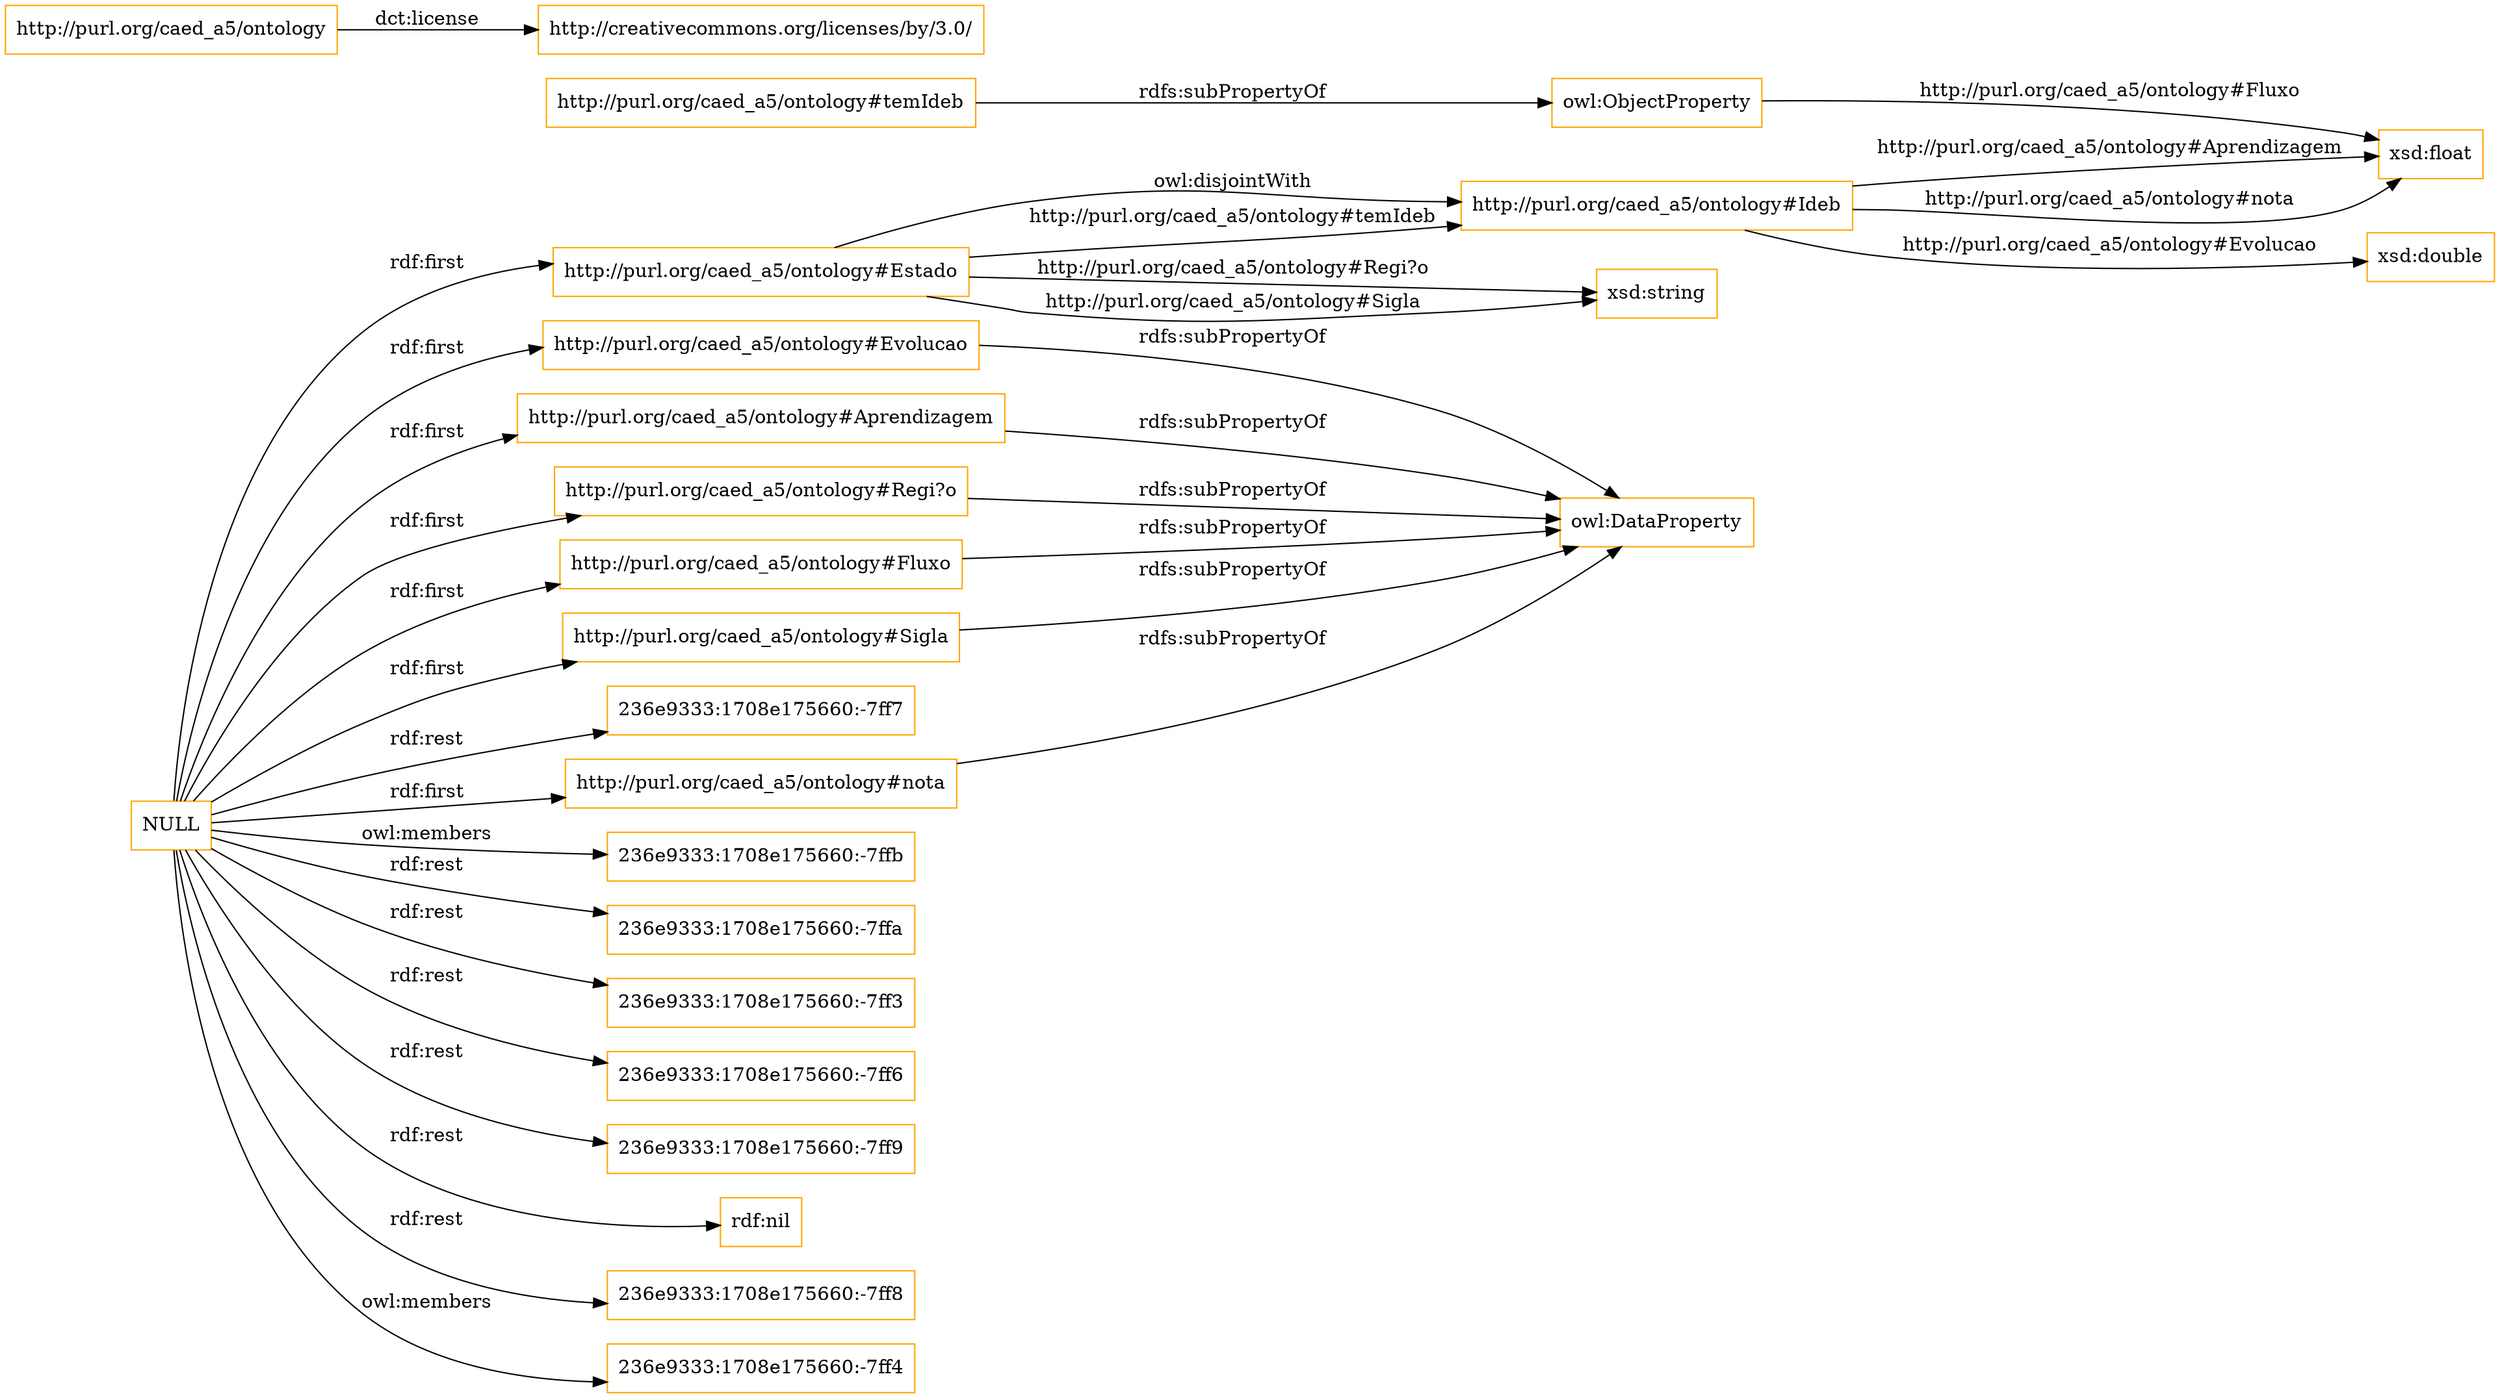 digraph ar2dtool_diagram { 
rankdir=LR;
size="1501"
node [shape = rectangle, color="orange"]; "http://purl.org/caed_a5/ontology#Ideb" "http://purl.org/caed_a5/ontology#Estado" ; /*classes style*/
	"http://purl.org/caed_a5/ontology#Evolucao" -> "owl:DataProperty" [ label = "rdfs:subPropertyOf" ];
	"http://purl.org/caed_a5/ontology#Aprendizagem" -> "owl:DataProperty" [ label = "rdfs:subPropertyOf" ];
	"http://purl.org/caed_a5/ontology#Regi?o" -> "owl:DataProperty" [ label = "rdfs:subPropertyOf" ];
	"http://purl.org/caed_a5/ontology#temIdeb" -> "owl:ObjectProperty" [ label = "rdfs:subPropertyOf" ];
	"http://purl.org/caed_a5/ontology#Fluxo" -> "owl:DataProperty" [ label = "rdfs:subPropertyOf" ];
	"http://purl.org/caed_a5/ontology#Sigla" -> "owl:DataProperty" [ label = "rdfs:subPropertyOf" ];
	"NULL" -> "http://purl.org/caed_a5/ontology#Evolucao" [ label = "rdf:first" ];
	"NULL" -> "236e9333:1708e175660:-7ff7" [ label = "rdf:rest" ];
	"NULL" -> "http://purl.org/caed_a5/ontology#nota" [ label = "rdf:first" ];
	"NULL" -> "236e9333:1708e175660:-7ffb" [ label = "owl:members" ];
	"NULL" -> "236e9333:1708e175660:-7ffa" [ label = "rdf:rest" ];
	"NULL" -> "http://purl.org/caed_a5/ontology#Fluxo" [ label = "rdf:first" ];
	"NULL" -> "236e9333:1708e175660:-7ff3" [ label = "rdf:rest" ];
	"NULL" -> "236e9333:1708e175660:-7ff6" [ label = "rdf:rest" ];
	"NULL" -> "236e9333:1708e175660:-7ff9" [ label = "rdf:rest" ];
	"NULL" -> "http://purl.org/caed_a5/ontology#Aprendizagem" [ label = "rdf:first" ];
	"NULL" -> "rdf:nil" [ label = "rdf:rest" ];
	"NULL" -> "http://purl.org/caed_a5/ontology#Sigla" [ label = "rdf:first" ];
	"NULL" -> "236e9333:1708e175660:-7ff8" [ label = "rdf:rest" ];
	"NULL" -> "http://purl.org/caed_a5/ontology#Regi?o" [ label = "rdf:first" ];
	"NULL" -> "236e9333:1708e175660:-7ff4" [ label = "owl:members" ];
	"NULL" -> "http://purl.org/caed_a5/ontology#Estado" [ label = "rdf:first" ];
	"http://purl.org/caed_a5/ontology#nota" -> "owl:DataProperty" [ label = "rdfs:subPropertyOf" ];
	"http://purl.org/caed_a5/ontology#Estado" -> "http://purl.org/caed_a5/ontology#Ideb" [ label = "owl:disjointWith" ];
	"http://purl.org/caed_a5/ontology" -> "http://creativecommons.org/licenses/by/3.0/" [ label = "dct:license" ];
	"http://purl.org/caed_a5/ontology#Ideb" -> "xsd:float" [ label = "http://purl.org/caed_a5/ontology#Aprendizagem" ];
	"http://purl.org/caed_a5/ontology#Ideb" -> "xsd:double" [ label = "http://purl.org/caed_a5/ontology#Evolucao" ];
	"http://purl.org/caed_a5/ontology#Estado" -> "xsd:string" [ label = "http://purl.org/caed_a5/ontology#Regi?o" ];
	"owl:ObjectProperty" -> "xsd:float" [ label = "http://purl.org/caed_a5/ontology#Fluxo" ];
	"http://purl.org/caed_a5/ontology#Estado" -> "http://purl.org/caed_a5/ontology#Ideb" [ label = "http://purl.org/caed_a5/ontology#temIdeb" ];
	"http://purl.org/caed_a5/ontology#Estado" -> "xsd:string" [ label = "http://purl.org/caed_a5/ontology#Sigla" ];
	"http://purl.org/caed_a5/ontology#Ideb" -> "xsd:float" [ label = "http://purl.org/caed_a5/ontology#nota" ];

}
